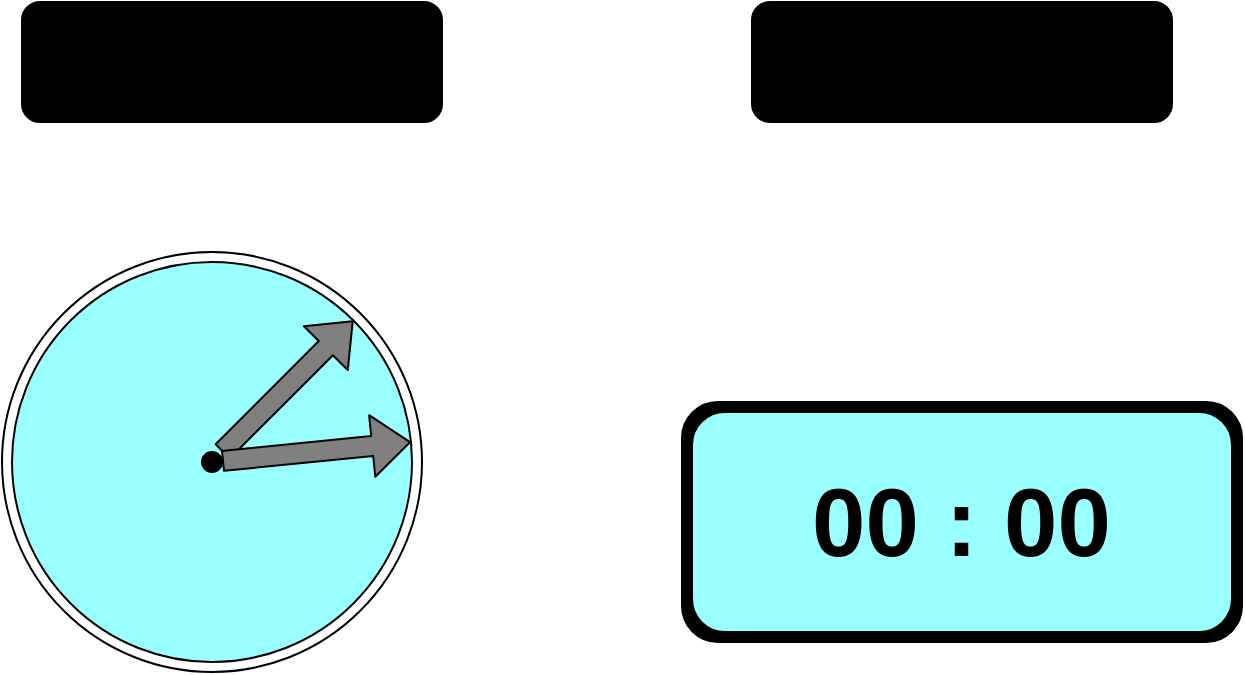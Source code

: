 <mxfile>
    <diagram id="znkXwH_gr85AX-MkHYmB" name="Page-1">
        <mxGraphModel dx="1386" dy="792" grid="1" gridSize="10" guides="1" tooltips="1" connect="1" arrows="1" fold="1" page="1" pageScale="1" pageWidth="850" pageHeight="1100" math="0" shadow="0">
            <root>
                <mxCell id="0"/>
                <mxCell id="1" parent="0"/>
                <mxCell id="2" value="" style="ellipse;whiteSpace=wrap;html=1;aspect=fixed;fillColor=#FFFFFF;" parent="1" vertex="1">
                    <mxGeometry x="60" y="245" width="210" height="210" as="geometry"/>
                </mxCell>
                <mxCell id="3" value="" style="ellipse;whiteSpace=wrap;html=1;aspect=fixed;fillColor=#99FFFF;" parent="1" vertex="1">
                    <mxGeometry x="65" y="250" width="200" height="200" as="geometry"/>
                </mxCell>
                <mxCell id="10" value="" style="ellipse;whiteSpace=wrap;html=1;aspect=fixed;fillColor=#0000000;" vertex="1" parent="1">
                    <mxGeometry x="160" y="345" width="10" height="10" as="geometry"/>
                </mxCell>
                <mxCell id="12" value="" style="shape=flexArrow;endArrow=classic;html=1;fillColor=#808080;entryX=1;entryY=0;entryDx=0;entryDy=0;" edge="1" parent="1" target="3">
                    <mxGeometry width="50" height="50" relative="1" as="geometry">
                        <mxPoint x="170" y="345" as="sourcePoint"/>
                        <mxPoint x="220" y="295" as="targetPoint"/>
                    </mxGeometry>
                </mxCell>
                <mxCell id="13" value="" style="shape=flexArrow;endArrow=classic;html=1;fillColor=#808080;" edge="1" parent="1" target="3">
                    <mxGeometry width="50" height="50" relative="1" as="geometry">
                        <mxPoint x="170" y="349.5" as="sourcePoint"/>
                        <mxPoint x="240" y="349.5" as="targetPoint"/>
                    </mxGeometry>
                </mxCell>
                <mxCell id="14" value="&lt;b&gt;&lt;font style=&quot;font-size: 24px;&quot;&gt;Design 1&lt;/font&gt;&lt;/b&gt;" style="rounded=1;whiteSpace=wrap;html=1;fillColor=#0000000;" vertex="1" parent="1">
                    <mxGeometry x="70" y="120" width="210" height="60" as="geometry"/>
                </mxCell>
                <mxCell id="15" value="" style="rounded=1;whiteSpace=wrap;html=1;fontSize=24;fillColor=#0000000;" vertex="1" parent="1">
                    <mxGeometry x="400" y="320" width="280" height="120" as="geometry"/>
                </mxCell>
                <mxCell id="16" value="" style="rounded=1;whiteSpace=wrap;html=1;fontSize=24;fillColor=#99FFFF;" vertex="1" parent="1">
                    <mxGeometry x="405" y="325" width="270" height="110" as="geometry"/>
                </mxCell>
                <mxCell id="17" value="&lt;h1&gt;&lt;font color=&quot;#000000&quot;&gt;00 : 00&lt;/font&gt;&lt;/h1&gt;" style="text;html=1;strokeColor=none;fillColor=none;spacing=5;spacingTop=-20;whiteSpace=wrap;overflow=hidden;rounded=0;fontSize=24;" vertex="1" parent="1">
                    <mxGeometry x="460" y="330" width="190" height="120" as="geometry"/>
                </mxCell>
                <mxCell id="18" value="&lt;b&gt;&lt;font style=&quot;font-size: 24px;&quot;&gt;Design 2&lt;/font&gt;&lt;/b&gt;" style="rounded=1;whiteSpace=wrap;html=1;fillColor=#0000000;" vertex="1" parent="1">
                    <mxGeometry x="435" y="120" width="210" height="60" as="geometry"/>
                </mxCell>
            </root>
        </mxGraphModel>
    </diagram>
</mxfile>